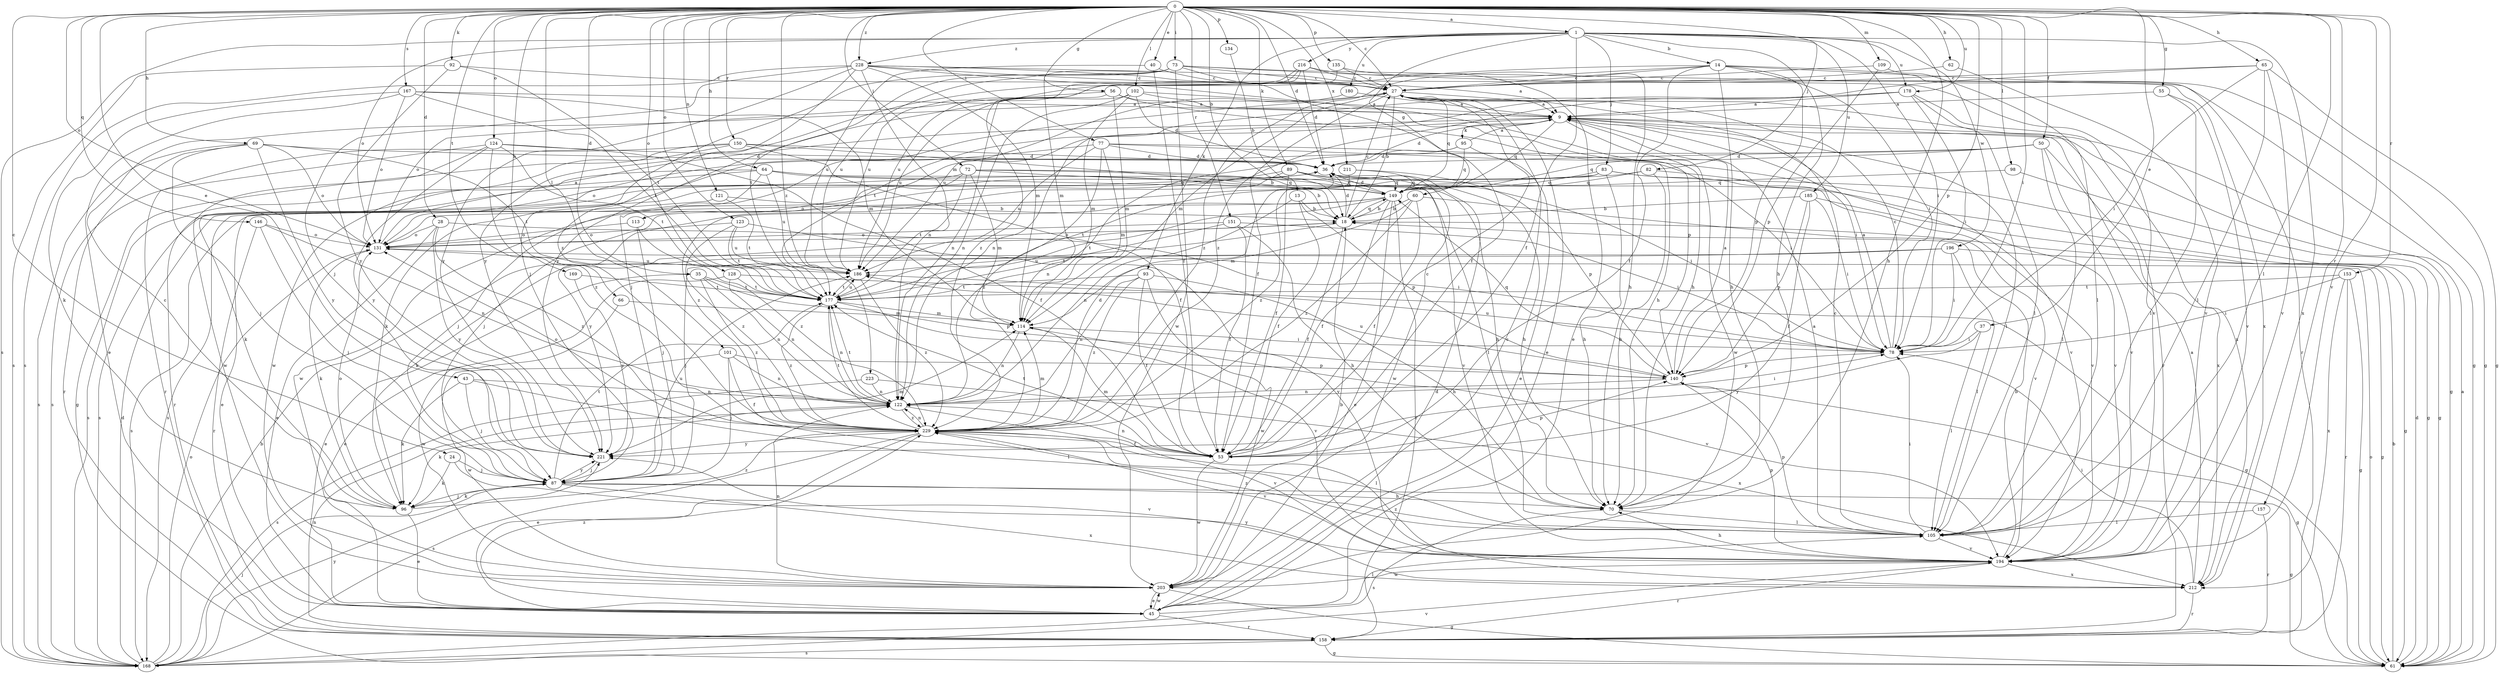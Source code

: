 strict digraph  {
0;
1;
9;
13;
14;
18;
24;
27;
28;
35;
36;
37;
40;
43;
45;
50;
53;
55;
56;
60;
61;
62;
64;
65;
66;
69;
70;
72;
73;
77;
78;
82;
83;
87;
89;
92;
93;
95;
96;
98;
101;
102;
105;
109;
113;
114;
121;
122;
123;
124;
128;
131;
134;
135;
140;
146;
149;
150;
151;
153;
157;
158;
167;
168;
169;
177;
178;
180;
185;
186;
194;
196;
203;
211;
212;
216;
221;
223;
228;
229;
0 -> 1  [label=a];
0 -> 13  [label=b];
0 -> 24  [label=c];
0 -> 27  [label=c];
0 -> 28  [label=d];
0 -> 35  [label=d];
0 -> 36  [label=d];
0 -> 37  [label=e];
0 -> 40  [label=e];
0 -> 43  [label=e];
0 -> 50  [label=f];
0 -> 55  [label=g];
0 -> 56  [label=g];
0 -> 62  [label=h];
0 -> 64  [label=h];
0 -> 65  [label=h];
0 -> 66  [label=h];
0 -> 69  [label=h];
0 -> 70  [label=h];
0 -> 72  [label=i];
0 -> 73  [label=i];
0 -> 77  [label=i];
0 -> 78  [label=i];
0 -> 82  [label=j];
0 -> 89  [label=k];
0 -> 92  [label=k];
0 -> 98  [label=l];
0 -> 101  [label=l];
0 -> 102  [label=l];
0 -> 105  [label=l];
0 -> 109  [label=m];
0 -> 121  [label=n];
0 -> 123  [label=o];
0 -> 124  [label=o];
0 -> 128  [label=o];
0 -> 131  [label=o];
0 -> 134  [label=p];
0 -> 135  [label=p];
0 -> 140  [label=p];
0 -> 146  [label=q];
0 -> 150  [label=r];
0 -> 151  [label=r];
0 -> 153  [label=r];
0 -> 157  [label=r];
0 -> 167  [label=s];
0 -> 169  [label=t];
0 -> 178  [label=u];
0 -> 194  [label=v];
0 -> 211  [label=x];
0 -> 223  [label=z];
0 -> 228  [label=z];
1 -> 14  [label=b];
1 -> 53  [label=f];
1 -> 60  [label=g];
1 -> 70  [label=h];
1 -> 78  [label=i];
1 -> 83  [label=j];
1 -> 93  [label=k];
1 -> 131  [label=o];
1 -> 168  [label=s];
1 -> 178  [label=u];
1 -> 180  [label=u];
1 -> 185  [label=u];
1 -> 196  [label=w];
1 -> 212  [label=x];
1 -> 216  [label=y];
1 -> 228  [label=z];
9 -> 36  [label=d];
9 -> 61  [label=g];
9 -> 78  [label=i];
9 -> 95  [label=k];
9 -> 105  [label=l];
9 -> 113  [label=m];
9 -> 149  [label=q];
9 -> 203  [label=w];
13 -> 18  [label=b];
13 -> 53  [label=f];
13 -> 122  [label=n];
13 -> 140  [label=p];
14 -> 27  [label=c];
14 -> 53  [label=f];
14 -> 61  [label=g];
14 -> 70  [label=h];
14 -> 78  [label=i];
14 -> 140  [label=p];
14 -> 158  [label=r];
14 -> 221  [label=y];
14 -> 229  [label=z];
18 -> 27  [label=c];
18 -> 36  [label=d];
18 -> 53  [label=f];
18 -> 96  [label=k];
18 -> 131  [label=o];
18 -> 149  [label=q];
24 -> 87  [label=j];
24 -> 96  [label=k];
24 -> 194  [label=v];
27 -> 9  [label=a];
27 -> 18  [label=b];
27 -> 45  [label=e];
27 -> 53  [label=f];
27 -> 87  [label=j];
27 -> 114  [label=m];
27 -> 149  [label=q];
27 -> 158  [label=r];
28 -> 45  [label=e];
28 -> 78  [label=i];
28 -> 131  [label=o];
28 -> 221  [label=y];
28 -> 229  [label=z];
35 -> 45  [label=e];
35 -> 122  [label=n];
35 -> 140  [label=p];
35 -> 177  [label=t];
35 -> 229  [label=z];
36 -> 149  [label=q];
36 -> 168  [label=s];
36 -> 203  [label=w];
37 -> 78  [label=i];
37 -> 105  [label=l];
37 -> 221  [label=y];
40 -> 27  [label=c];
40 -> 53  [label=f];
40 -> 186  [label=u];
43 -> 87  [label=j];
43 -> 96  [label=k];
43 -> 105  [label=l];
43 -> 122  [label=n];
45 -> 36  [label=d];
45 -> 105  [label=l];
45 -> 158  [label=r];
45 -> 203  [label=w];
45 -> 229  [label=z];
50 -> 36  [label=d];
50 -> 96  [label=k];
50 -> 105  [label=l];
50 -> 149  [label=q];
50 -> 194  [label=v];
50 -> 212  [label=x];
53 -> 27  [label=c];
53 -> 114  [label=m];
53 -> 122  [label=n];
53 -> 140  [label=p];
53 -> 177  [label=t];
53 -> 203  [label=w];
55 -> 9  [label=a];
55 -> 105  [label=l];
55 -> 194  [label=v];
56 -> 9  [label=a];
56 -> 70  [label=h];
56 -> 114  [label=m];
56 -> 122  [label=n];
56 -> 131  [label=o];
60 -> 18  [label=b];
60 -> 53  [label=f];
60 -> 114  [label=m];
60 -> 194  [label=v];
60 -> 229  [label=z];
61 -> 9  [label=a];
61 -> 18  [label=b];
61 -> 36  [label=d];
61 -> 131  [label=o];
62 -> 27  [label=c];
62 -> 194  [label=v];
64 -> 70  [label=h];
64 -> 87  [label=j];
64 -> 105  [label=l];
64 -> 149  [label=q];
64 -> 158  [label=r];
64 -> 168  [label=s];
64 -> 186  [label=u];
65 -> 27  [label=c];
65 -> 61  [label=g];
65 -> 78  [label=i];
65 -> 105  [label=l];
65 -> 194  [label=v];
65 -> 229  [label=z];
66 -> 114  [label=m];
66 -> 203  [label=w];
69 -> 36  [label=d];
69 -> 87  [label=j];
69 -> 131  [label=o];
69 -> 158  [label=r];
69 -> 168  [label=s];
69 -> 177  [label=t];
69 -> 221  [label=y];
70 -> 105  [label=l];
70 -> 168  [label=s];
72 -> 18  [label=b];
72 -> 96  [label=k];
72 -> 114  [label=m];
72 -> 149  [label=q];
72 -> 177  [label=t];
72 -> 194  [label=v];
72 -> 203  [label=w];
73 -> 27  [label=c];
73 -> 53  [label=f];
73 -> 61  [label=g];
73 -> 87  [label=j];
73 -> 114  [label=m];
73 -> 177  [label=t];
73 -> 186  [label=u];
73 -> 203  [label=w];
73 -> 212  [label=x];
77 -> 36  [label=d];
77 -> 78  [label=i];
77 -> 114  [label=m];
77 -> 131  [label=o];
77 -> 186  [label=u];
77 -> 194  [label=v];
77 -> 229  [label=z];
78 -> 9  [label=a];
78 -> 27  [label=c];
78 -> 140  [label=p];
78 -> 186  [label=u];
82 -> 70  [label=h];
82 -> 149  [label=q];
82 -> 168  [label=s];
82 -> 194  [label=v];
83 -> 61  [label=g];
83 -> 70  [label=h];
83 -> 149  [label=q];
83 -> 177  [label=t];
83 -> 194  [label=v];
83 -> 229  [label=z];
87 -> 61  [label=g];
87 -> 70  [label=h];
87 -> 96  [label=k];
87 -> 177  [label=t];
87 -> 186  [label=u];
87 -> 212  [label=x];
87 -> 221  [label=y];
89 -> 53  [label=f];
89 -> 70  [label=h];
89 -> 78  [label=i];
89 -> 87  [label=j];
89 -> 149  [label=q];
89 -> 229  [label=z];
92 -> 27  [label=c];
92 -> 168  [label=s];
92 -> 177  [label=t];
92 -> 221  [label=y];
93 -> 53  [label=f];
93 -> 70  [label=h];
93 -> 122  [label=n];
93 -> 177  [label=t];
93 -> 203  [label=w];
93 -> 229  [label=z];
95 -> 9  [label=a];
95 -> 36  [label=d];
95 -> 45  [label=e];
95 -> 122  [label=n];
95 -> 149  [label=q];
96 -> 27  [label=c];
96 -> 45  [label=e];
96 -> 87  [label=j];
96 -> 131  [label=o];
96 -> 229  [label=z];
98 -> 61  [label=g];
98 -> 149  [label=q];
101 -> 53  [label=f];
101 -> 87  [label=j];
101 -> 122  [label=n];
101 -> 140  [label=p];
101 -> 203  [label=w];
102 -> 9  [label=a];
102 -> 36  [label=d];
102 -> 114  [label=m];
102 -> 122  [label=n];
102 -> 140  [label=p];
102 -> 186  [label=u];
105 -> 9  [label=a];
105 -> 27  [label=c];
105 -> 78  [label=i];
105 -> 140  [label=p];
105 -> 194  [label=v];
105 -> 229  [label=z];
109 -> 27  [label=c];
109 -> 105  [label=l];
109 -> 140  [label=p];
113 -> 87  [label=j];
113 -> 131  [label=o];
113 -> 229  [label=z];
114 -> 78  [label=i];
114 -> 122  [label=n];
114 -> 194  [label=v];
121 -> 18  [label=b];
121 -> 45  [label=e];
121 -> 177  [label=t];
122 -> 78  [label=i];
122 -> 96  [label=k];
122 -> 177  [label=t];
122 -> 194  [label=v];
122 -> 229  [label=z];
123 -> 131  [label=o];
123 -> 177  [label=t];
123 -> 186  [label=u];
123 -> 194  [label=v];
123 -> 229  [label=z];
124 -> 36  [label=d];
124 -> 53  [label=f];
124 -> 158  [label=r];
124 -> 177  [label=t];
124 -> 203  [label=w];
124 -> 221  [label=y];
124 -> 229  [label=z];
128 -> 45  [label=e];
128 -> 61  [label=g];
128 -> 122  [label=n];
128 -> 177  [label=t];
131 -> 9  [label=a];
131 -> 96  [label=k];
131 -> 186  [label=u];
134 -> 18  [label=b];
135 -> 27  [label=c];
135 -> 70  [label=h];
135 -> 186  [label=u];
140 -> 9  [label=a];
140 -> 61  [label=g];
140 -> 122  [label=n];
140 -> 149  [label=q];
140 -> 186  [label=u];
146 -> 87  [label=j];
146 -> 122  [label=n];
146 -> 131  [label=o];
146 -> 158  [label=r];
149 -> 18  [label=b];
149 -> 36  [label=d];
149 -> 45  [label=e];
149 -> 53  [label=f];
149 -> 158  [label=r];
149 -> 168  [label=s];
149 -> 177  [label=t];
149 -> 221  [label=y];
150 -> 18  [label=b];
150 -> 36  [label=d];
150 -> 53  [label=f];
150 -> 61  [label=g];
150 -> 168  [label=s];
150 -> 203  [label=w];
151 -> 53  [label=f];
151 -> 70  [label=h];
151 -> 78  [label=i];
151 -> 131  [label=o];
151 -> 177  [label=t];
153 -> 61  [label=g];
153 -> 78  [label=i];
153 -> 158  [label=r];
153 -> 177  [label=t];
153 -> 212  [label=x];
157 -> 105  [label=l];
157 -> 158  [label=r];
158 -> 61  [label=g];
158 -> 122  [label=n];
158 -> 168  [label=s];
167 -> 9  [label=a];
167 -> 45  [label=e];
167 -> 96  [label=k];
167 -> 114  [label=m];
167 -> 131  [label=o];
167 -> 177  [label=t];
168 -> 18  [label=b];
168 -> 36  [label=d];
168 -> 87  [label=j];
168 -> 131  [label=o];
168 -> 194  [label=v];
168 -> 221  [label=y];
169 -> 177  [label=t];
169 -> 221  [label=y];
177 -> 114  [label=m];
177 -> 122  [label=n];
177 -> 186  [label=u];
177 -> 194  [label=v];
177 -> 229  [label=z];
178 -> 9  [label=a];
178 -> 78  [label=i];
178 -> 105  [label=l];
178 -> 122  [label=n];
178 -> 177  [label=t];
178 -> 212  [label=x];
180 -> 9  [label=a];
180 -> 186  [label=u];
185 -> 18  [label=b];
185 -> 53  [label=f];
185 -> 61  [label=g];
185 -> 78  [label=i];
185 -> 140  [label=p];
186 -> 177  [label=t];
186 -> 229  [label=z];
194 -> 18  [label=b];
194 -> 70  [label=h];
194 -> 140  [label=p];
194 -> 158  [label=r];
194 -> 203  [label=w];
194 -> 212  [label=x];
196 -> 61  [label=g];
196 -> 78  [label=i];
196 -> 87  [label=j];
196 -> 105  [label=l];
196 -> 186  [label=u];
203 -> 18  [label=b];
203 -> 27  [label=c];
203 -> 45  [label=e];
203 -> 61  [label=g];
203 -> 122  [label=n];
211 -> 131  [label=o];
211 -> 140  [label=p];
211 -> 149  [label=q];
212 -> 9  [label=a];
212 -> 78  [label=i];
212 -> 158  [label=r];
212 -> 221  [label=y];
212 -> 229  [label=z];
216 -> 27  [label=c];
216 -> 36  [label=d];
216 -> 45  [label=e];
216 -> 186  [label=u];
216 -> 221  [label=y];
216 -> 229  [label=z];
221 -> 87  [label=j];
221 -> 114  [label=m];
223 -> 122  [label=n];
223 -> 168  [label=s];
223 -> 212  [label=x];
228 -> 9  [label=a];
228 -> 27  [label=c];
228 -> 70  [label=h];
228 -> 87  [label=j];
228 -> 114  [label=m];
228 -> 122  [label=n];
228 -> 168  [label=s];
228 -> 194  [label=v];
228 -> 221  [label=y];
228 -> 229  [label=z];
229 -> 36  [label=d];
229 -> 45  [label=e];
229 -> 53  [label=f];
229 -> 105  [label=l];
229 -> 114  [label=m];
229 -> 122  [label=n];
229 -> 131  [label=o];
229 -> 168  [label=s];
229 -> 177  [label=t];
229 -> 194  [label=v];
229 -> 221  [label=y];
}
